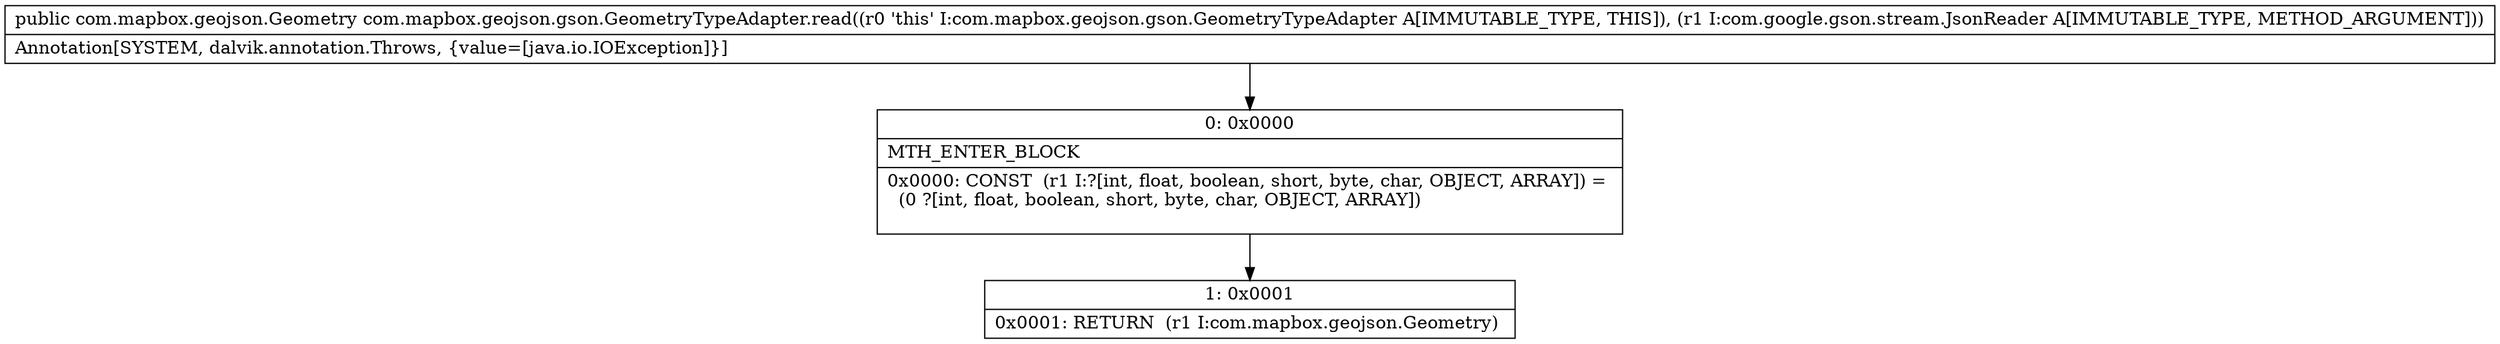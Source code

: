 digraph "CFG forcom.mapbox.geojson.gson.GeometryTypeAdapter.read(Lcom\/google\/gson\/stream\/JsonReader;)Lcom\/mapbox\/geojson\/Geometry;" {
Node_0 [shape=record,label="{0\:\ 0x0000|MTH_ENTER_BLOCK\l|0x0000: CONST  (r1 I:?[int, float, boolean, short, byte, char, OBJECT, ARRAY]) = \l  (0 ?[int, float, boolean, short, byte, char, OBJECT, ARRAY])\l \l}"];
Node_1 [shape=record,label="{1\:\ 0x0001|0x0001: RETURN  (r1 I:com.mapbox.geojson.Geometry) \l}"];
MethodNode[shape=record,label="{public com.mapbox.geojson.Geometry com.mapbox.geojson.gson.GeometryTypeAdapter.read((r0 'this' I:com.mapbox.geojson.gson.GeometryTypeAdapter A[IMMUTABLE_TYPE, THIS]), (r1 I:com.google.gson.stream.JsonReader A[IMMUTABLE_TYPE, METHOD_ARGUMENT]))  | Annotation[SYSTEM, dalvik.annotation.Throws, \{value=[java.io.IOException]\}]\l}"];
MethodNode -> Node_0;
Node_0 -> Node_1;
}

